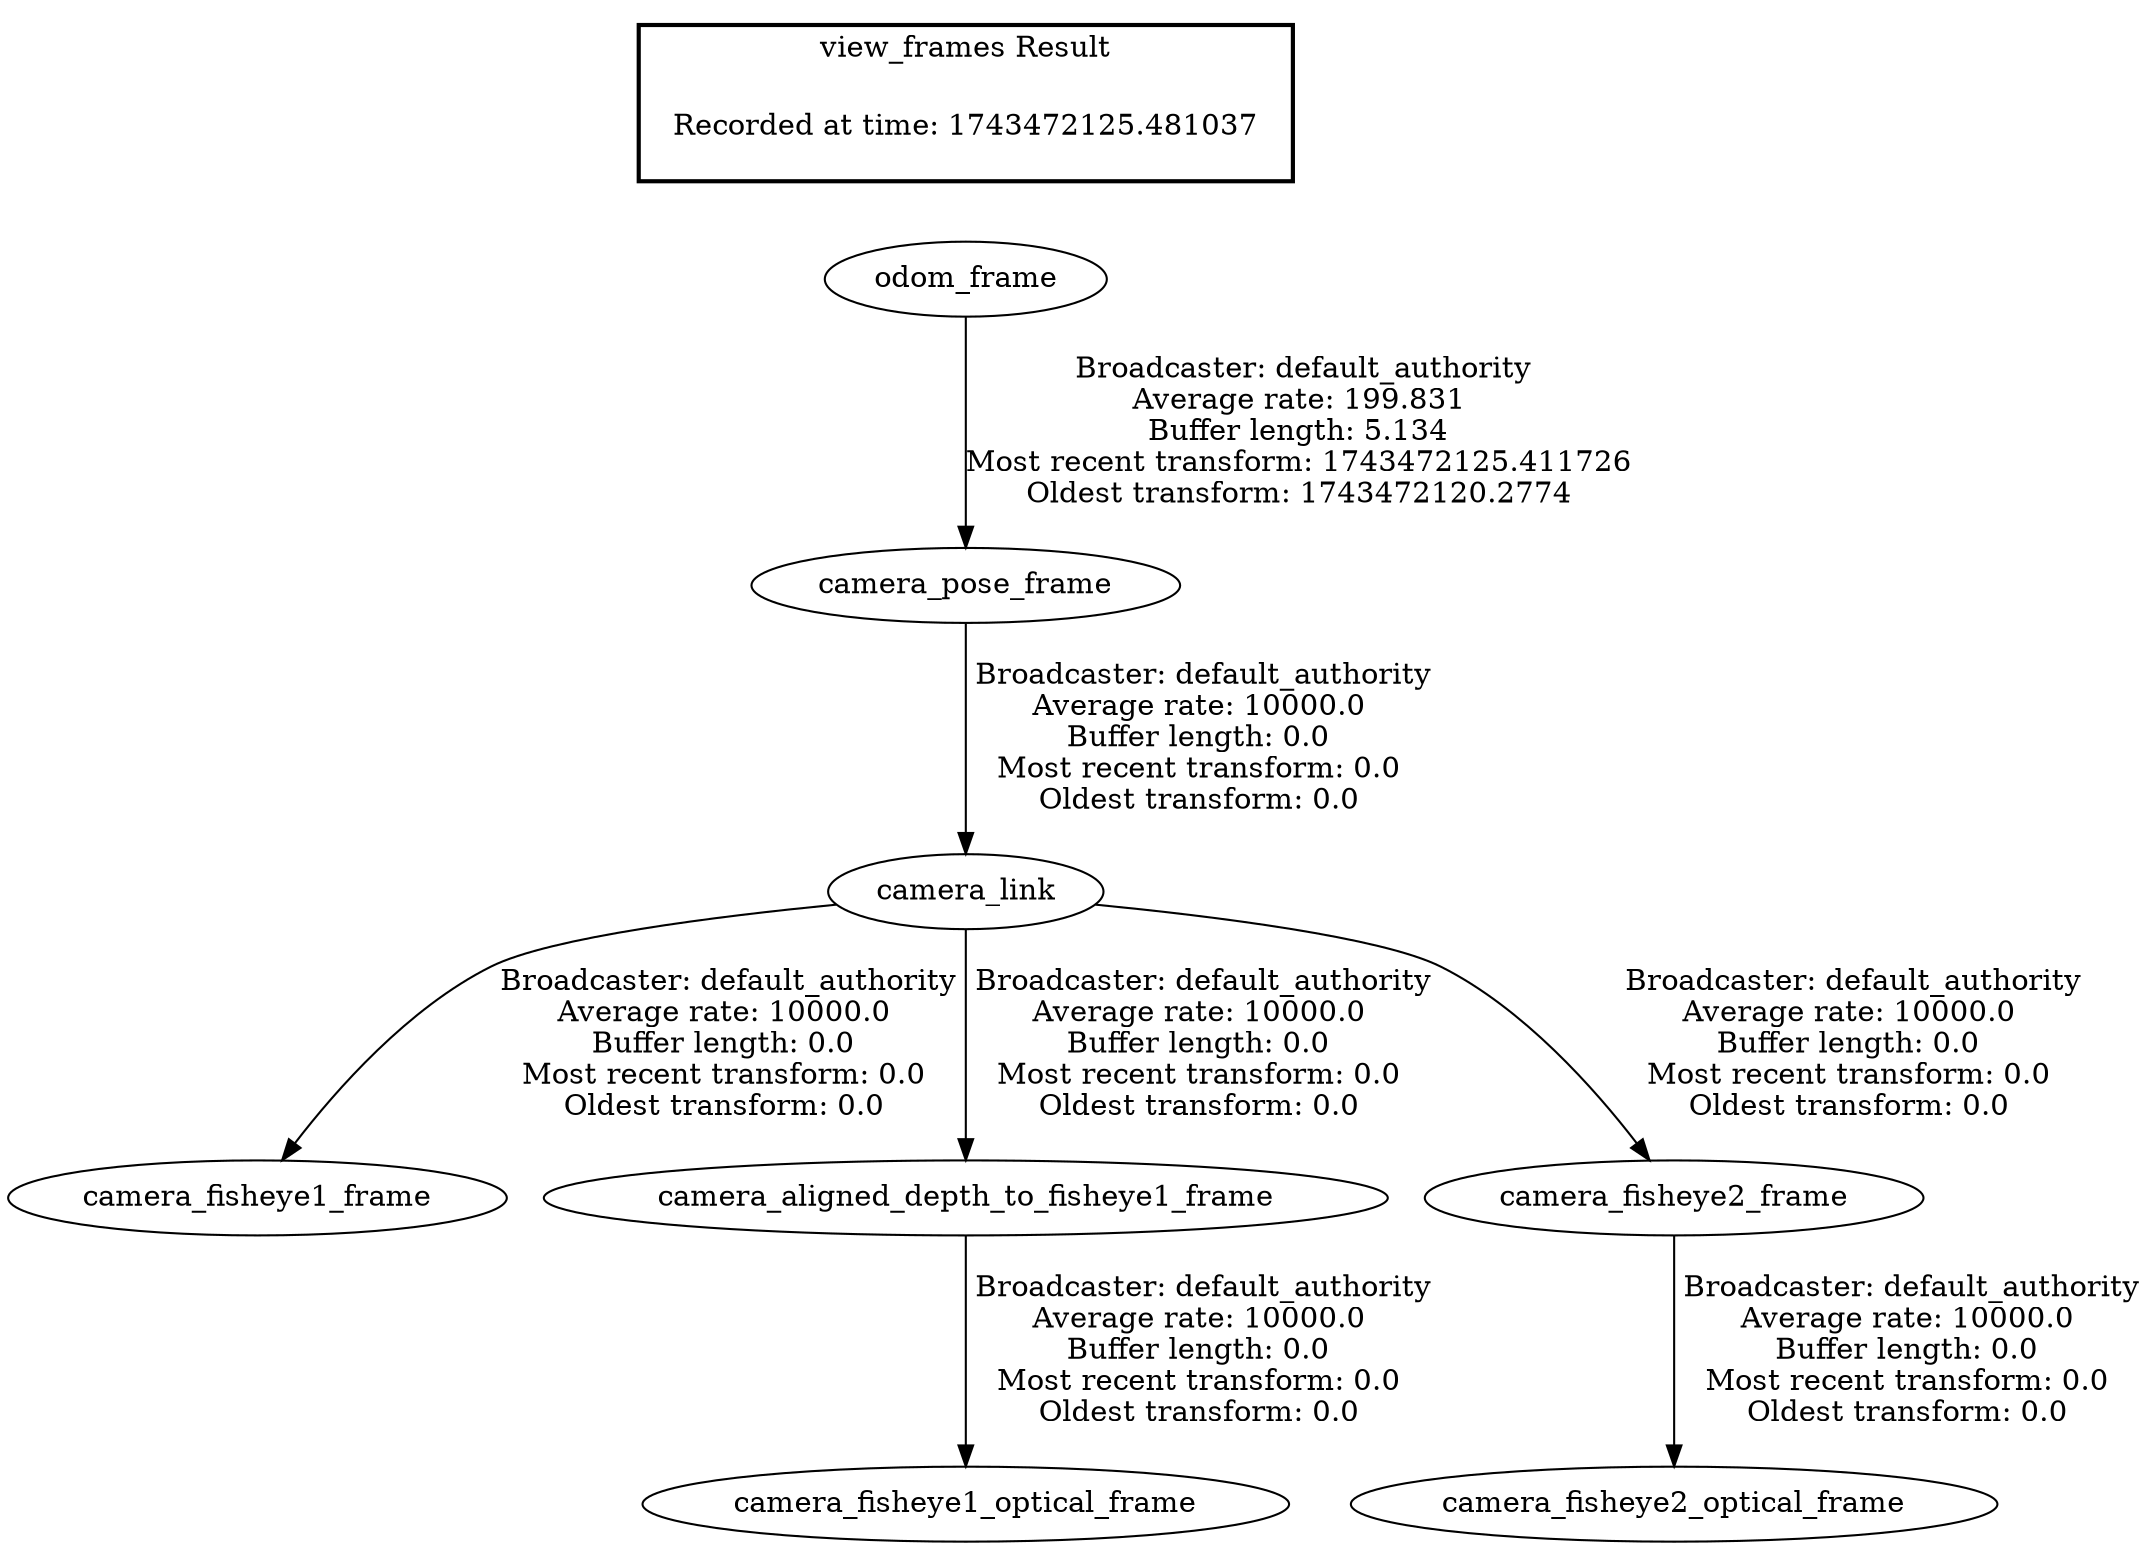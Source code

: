 digraph G {
"camera_link" -> "camera_fisheye1_frame"[label=" Broadcaster: default_authority\nAverage rate: 10000.0\nBuffer length: 0.0\nMost recent transform: 0.0\nOldest transform: 0.0\n"];
"camera_pose_frame" -> "camera_link"[label=" Broadcaster: default_authority\nAverage rate: 10000.0\nBuffer length: 0.0\nMost recent transform: 0.0\nOldest transform: 0.0\n"];
"camera_aligned_depth_to_fisheye1_frame" -> "camera_fisheye1_optical_frame"[label=" Broadcaster: default_authority\nAverage rate: 10000.0\nBuffer length: 0.0\nMost recent transform: 0.0\nOldest transform: 0.0\n"];
"camera_link" -> "camera_aligned_depth_to_fisheye1_frame"[label=" Broadcaster: default_authority\nAverage rate: 10000.0\nBuffer length: 0.0\nMost recent transform: 0.0\nOldest transform: 0.0\n"];
"camera_link" -> "camera_fisheye2_frame"[label=" Broadcaster: default_authority\nAverage rate: 10000.0\nBuffer length: 0.0\nMost recent transform: 0.0\nOldest transform: 0.0\n"];
"camera_fisheye2_frame" -> "camera_fisheye2_optical_frame"[label=" Broadcaster: default_authority\nAverage rate: 10000.0\nBuffer length: 0.0\nMost recent transform: 0.0\nOldest transform: 0.0\n"];
"odom_frame" -> "camera_pose_frame"[label=" Broadcaster: default_authority\nAverage rate: 199.831\nBuffer length: 5.134\nMost recent transform: 1743472125.411726\nOldest transform: 1743472120.2774\n"];
edge [style=invis];
 subgraph cluster_legend { style=bold; color=black; label ="view_frames Result";
"Recorded at time: 1743472125.481037"[ shape=plaintext ] ;
}->"odom_frame";
}